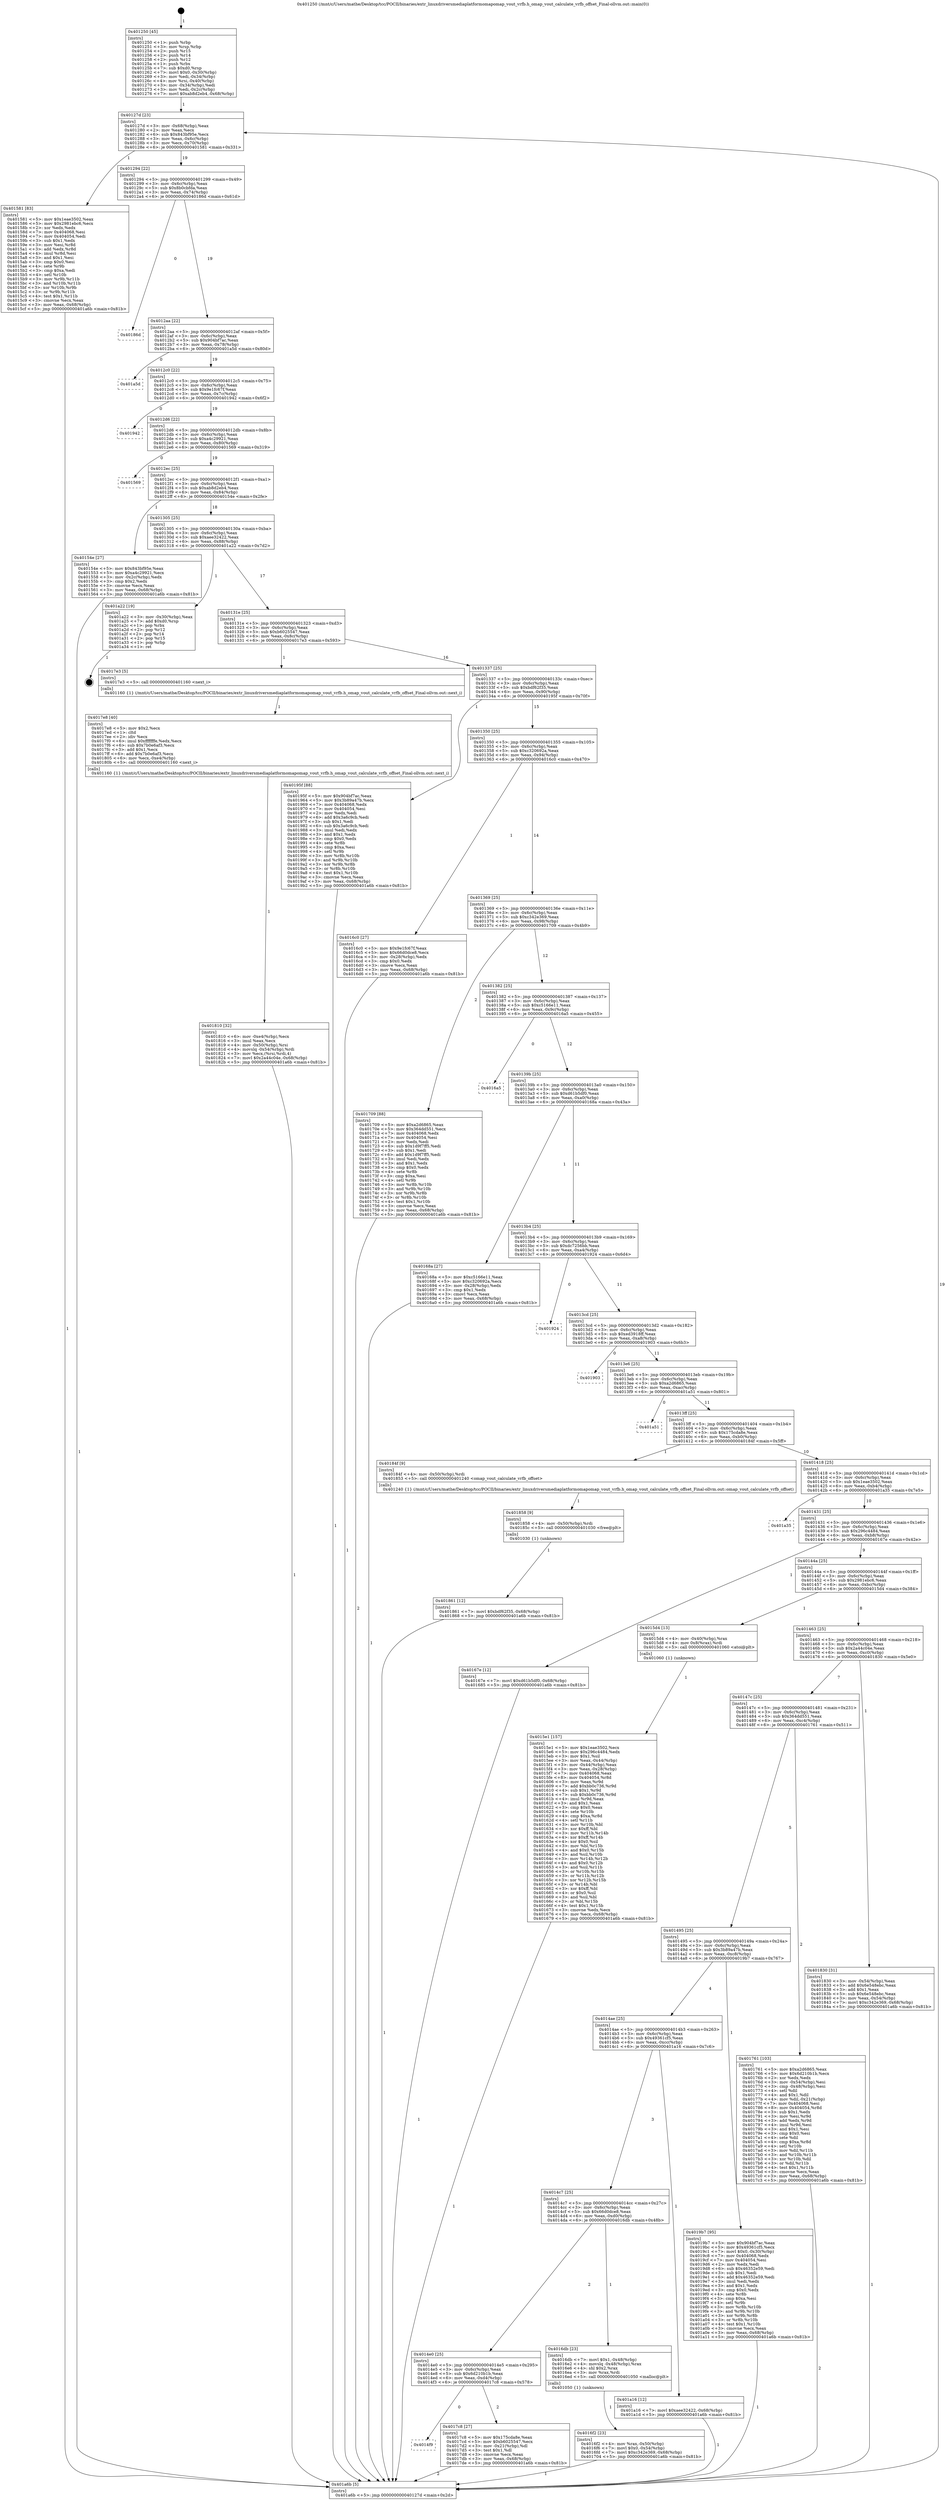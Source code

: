 digraph "0x401250" {
  label = "0x401250 (/mnt/c/Users/mathe/Desktop/tcc/POCII/binaries/extr_linuxdriversmediaplatformomapomap_vout_vrfb.h_omap_vout_calculate_vrfb_offset_Final-ollvm.out::main(0))"
  labelloc = "t"
  node[shape=record]

  Entry [label="",width=0.3,height=0.3,shape=circle,fillcolor=black,style=filled]
  "0x40127d" [label="{
     0x40127d [23]\l
     | [instrs]\l
     &nbsp;&nbsp;0x40127d \<+3\>: mov -0x68(%rbp),%eax\l
     &nbsp;&nbsp;0x401280 \<+2\>: mov %eax,%ecx\l
     &nbsp;&nbsp;0x401282 \<+6\>: sub $0x843bf95e,%ecx\l
     &nbsp;&nbsp;0x401288 \<+3\>: mov %eax,-0x6c(%rbp)\l
     &nbsp;&nbsp;0x40128b \<+3\>: mov %ecx,-0x70(%rbp)\l
     &nbsp;&nbsp;0x40128e \<+6\>: je 0000000000401581 \<main+0x331\>\l
  }"]
  "0x401581" [label="{
     0x401581 [83]\l
     | [instrs]\l
     &nbsp;&nbsp;0x401581 \<+5\>: mov $0x1eae3502,%eax\l
     &nbsp;&nbsp;0x401586 \<+5\>: mov $0x2981ebc6,%ecx\l
     &nbsp;&nbsp;0x40158b \<+2\>: xor %edx,%edx\l
     &nbsp;&nbsp;0x40158d \<+7\>: mov 0x404068,%esi\l
     &nbsp;&nbsp;0x401594 \<+7\>: mov 0x404054,%edi\l
     &nbsp;&nbsp;0x40159b \<+3\>: sub $0x1,%edx\l
     &nbsp;&nbsp;0x40159e \<+3\>: mov %esi,%r8d\l
     &nbsp;&nbsp;0x4015a1 \<+3\>: add %edx,%r8d\l
     &nbsp;&nbsp;0x4015a4 \<+4\>: imul %r8d,%esi\l
     &nbsp;&nbsp;0x4015a8 \<+3\>: and $0x1,%esi\l
     &nbsp;&nbsp;0x4015ab \<+3\>: cmp $0x0,%esi\l
     &nbsp;&nbsp;0x4015ae \<+4\>: sete %r9b\l
     &nbsp;&nbsp;0x4015b2 \<+3\>: cmp $0xa,%edi\l
     &nbsp;&nbsp;0x4015b5 \<+4\>: setl %r10b\l
     &nbsp;&nbsp;0x4015b9 \<+3\>: mov %r9b,%r11b\l
     &nbsp;&nbsp;0x4015bc \<+3\>: and %r10b,%r11b\l
     &nbsp;&nbsp;0x4015bf \<+3\>: xor %r10b,%r9b\l
     &nbsp;&nbsp;0x4015c2 \<+3\>: or %r9b,%r11b\l
     &nbsp;&nbsp;0x4015c5 \<+4\>: test $0x1,%r11b\l
     &nbsp;&nbsp;0x4015c9 \<+3\>: cmovne %ecx,%eax\l
     &nbsp;&nbsp;0x4015cc \<+3\>: mov %eax,-0x68(%rbp)\l
     &nbsp;&nbsp;0x4015cf \<+5\>: jmp 0000000000401a6b \<main+0x81b\>\l
  }"]
  "0x401294" [label="{
     0x401294 [22]\l
     | [instrs]\l
     &nbsp;&nbsp;0x401294 \<+5\>: jmp 0000000000401299 \<main+0x49\>\l
     &nbsp;&nbsp;0x401299 \<+3\>: mov -0x6c(%rbp),%eax\l
     &nbsp;&nbsp;0x40129c \<+5\>: sub $0x8b0cbfda,%eax\l
     &nbsp;&nbsp;0x4012a1 \<+3\>: mov %eax,-0x74(%rbp)\l
     &nbsp;&nbsp;0x4012a4 \<+6\>: je 000000000040186d \<main+0x61d\>\l
  }"]
  Exit [label="",width=0.3,height=0.3,shape=circle,fillcolor=black,style=filled,peripheries=2]
  "0x40186d" [label="{
     0x40186d\l
  }", style=dashed]
  "0x4012aa" [label="{
     0x4012aa [22]\l
     | [instrs]\l
     &nbsp;&nbsp;0x4012aa \<+5\>: jmp 00000000004012af \<main+0x5f\>\l
     &nbsp;&nbsp;0x4012af \<+3\>: mov -0x6c(%rbp),%eax\l
     &nbsp;&nbsp;0x4012b2 \<+5\>: sub $0x904bf7ac,%eax\l
     &nbsp;&nbsp;0x4012b7 \<+3\>: mov %eax,-0x78(%rbp)\l
     &nbsp;&nbsp;0x4012ba \<+6\>: je 0000000000401a5d \<main+0x80d\>\l
  }"]
  "0x401861" [label="{
     0x401861 [12]\l
     | [instrs]\l
     &nbsp;&nbsp;0x401861 \<+7\>: movl $0xbdf62f35,-0x68(%rbp)\l
     &nbsp;&nbsp;0x401868 \<+5\>: jmp 0000000000401a6b \<main+0x81b\>\l
  }"]
  "0x401a5d" [label="{
     0x401a5d\l
  }", style=dashed]
  "0x4012c0" [label="{
     0x4012c0 [22]\l
     | [instrs]\l
     &nbsp;&nbsp;0x4012c0 \<+5\>: jmp 00000000004012c5 \<main+0x75\>\l
     &nbsp;&nbsp;0x4012c5 \<+3\>: mov -0x6c(%rbp),%eax\l
     &nbsp;&nbsp;0x4012c8 \<+5\>: sub $0x9e1fc67f,%eax\l
     &nbsp;&nbsp;0x4012cd \<+3\>: mov %eax,-0x7c(%rbp)\l
     &nbsp;&nbsp;0x4012d0 \<+6\>: je 0000000000401942 \<main+0x6f2\>\l
  }"]
  "0x401858" [label="{
     0x401858 [9]\l
     | [instrs]\l
     &nbsp;&nbsp;0x401858 \<+4\>: mov -0x50(%rbp),%rdi\l
     &nbsp;&nbsp;0x40185c \<+5\>: call 0000000000401030 \<free@plt\>\l
     | [calls]\l
     &nbsp;&nbsp;0x401030 \{1\} (unknown)\l
  }"]
  "0x401942" [label="{
     0x401942\l
  }", style=dashed]
  "0x4012d6" [label="{
     0x4012d6 [22]\l
     | [instrs]\l
     &nbsp;&nbsp;0x4012d6 \<+5\>: jmp 00000000004012db \<main+0x8b\>\l
     &nbsp;&nbsp;0x4012db \<+3\>: mov -0x6c(%rbp),%eax\l
     &nbsp;&nbsp;0x4012de \<+5\>: sub $0xa4c29921,%eax\l
     &nbsp;&nbsp;0x4012e3 \<+3\>: mov %eax,-0x80(%rbp)\l
     &nbsp;&nbsp;0x4012e6 \<+6\>: je 0000000000401569 \<main+0x319\>\l
  }"]
  "0x401810" [label="{
     0x401810 [32]\l
     | [instrs]\l
     &nbsp;&nbsp;0x401810 \<+6\>: mov -0xe4(%rbp),%ecx\l
     &nbsp;&nbsp;0x401816 \<+3\>: imul %eax,%ecx\l
     &nbsp;&nbsp;0x401819 \<+4\>: mov -0x50(%rbp),%rsi\l
     &nbsp;&nbsp;0x40181d \<+4\>: movslq -0x54(%rbp),%rdi\l
     &nbsp;&nbsp;0x401821 \<+3\>: mov %ecx,(%rsi,%rdi,4)\l
     &nbsp;&nbsp;0x401824 \<+7\>: movl $0x2a44c04e,-0x68(%rbp)\l
     &nbsp;&nbsp;0x40182b \<+5\>: jmp 0000000000401a6b \<main+0x81b\>\l
  }"]
  "0x401569" [label="{
     0x401569\l
  }", style=dashed]
  "0x4012ec" [label="{
     0x4012ec [25]\l
     | [instrs]\l
     &nbsp;&nbsp;0x4012ec \<+5\>: jmp 00000000004012f1 \<main+0xa1\>\l
     &nbsp;&nbsp;0x4012f1 \<+3\>: mov -0x6c(%rbp),%eax\l
     &nbsp;&nbsp;0x4012f4 \<+5\>: sub $0xab8d2eb4,%eax\l
     &nbsp;&nbsp;0x4012f9 \<+6\>: mov %eax,-0x84(%rbp)\l
     &nbsp;&nbsp;0x4012ff \<+6\>: je 000000000040154e \<main+0x2fe\>\l
  }"]
  "0x4017e8" [label="{
     0x4017e8 [40]\l
     | [instrs]\l
     &nbsp;&nbsp;0x4017e8 \<+5\>: mov $0x2,%ecx\l
     &nbsp;&nbsp;0x4017ed \<+1\>: cltd\l
     &nbsp;&nbsp;0x4017ee \<+2\>: idiv %ecx\l
     &nbsp;&nbsp;0x4017f0 \<+6\>: imul $0xfffffffe,%edx,%ecx\l
     &nbsp;&nbsp;0x4017f6 \<+6\>: sub $0x7b0e6af3,%ecx\l
     &nbsp;&nbsp;0x4017fc \<+3\>: add $0x1,%ecx\l
     &nbsp;&nbsp;0x4017ff \<+6\>: add $0x7b0e6af3,%ecx\l
     &nbsp;&nbsp;0x401805 \<+6\>: mov %ecx,-0xe4(%rbp)\l
     &nbsp;&nbsp;0x40180b \<+5\>: call 0000000000401160 \<next_i\>\l
     | [calls]\l
     &nbsp;&nbsp;0x401160 \{1\} (/mnt/c/Users/mathe/Desktop/tcc/POCII/binaries/extr_linuxdriversmediaplatformomapomap_vout_vrfb.h_omap_vout_calculate_vrfb_offset_Final-ollvm.out::next_i)\l
  }"]
  "0x40154e" [label="{
     0x40154e [27]\l
     | [instrs]\l
     &nbsp;&nbsp;0x40154e \<+5\>: mov $0x843bf95e,%eax\l
     &nbsp;&nbsp;0x401553 \<+5\>: mov $0xa4c29921,%ecx\l
     &nbsp;&nbsp;0x401558 \<+3\>: mov -0x2c(%rbp),%edx\l
     &nbsp;&nbsp;0x40155b \<+3\>: cmp $0x2,%edx\l
     &nbsp;&nbsp;0x40155e \<+3\>: cmovne %ecx,%eax\l
     &nbsp;&nbsp;0x401561 \<+3\>: mov %eax,-0x68(%rbp)\l
     &nbsp;&nbsp;0x401564 \<+5\>: jmp 0000000000401a6b \<main+0x81b\>\l
  }"]
  "0x401305" [label="{
     0x401305 [25]\l
     | [instrs]\l
     &nbsp;&nbsp;0x401305 \<+5\>: jmp 000000000040130a \<main+0xba\>\l
     &nbsp;&nbsp;0x40130a \<+3\>: mov -0x6c(%rbp),%eax\l
     &nbsp;&nbsp;0x40130d \<+5\>: sub $0xaee32422,%eax\l
     &nbsp;&nbsp;0x401312 \<+6\>: mov %eax,-0x88(%rbp)\l
     &nbsp;&nbsp;0x401318 \<+6\>: je 0000000000401a22 \<main+0x7d2\>\l
  }"]
  "0x401a6b" [label="{
     0x401a6b [5]\l
     | [instrs]\l
     &nbsp;&nbsp;0x401a6b \<+5\>: jmp 000000000040127d \<main+0x2d\>\l
  }"]
  "0x401250" [label="{
     0x401250 [45]\l
     | [instrs]\l
     &nbsp;&nbsp;0x401250 \<+1\>: push %rbp\l
     &nbsp;&nbsp;0x401251 \<+3\>: mov %rsp,%rbp\l
     &nbsp;&nbsp;0x401254 \<+2\>: push %r15\l
     &nbsp;&nbsp;0x401256 \<+2\>: push %r14\l
     &nbsp;&nbsp;0x401258 \<+2\>: push %r12\l
     &nbsp;&nbsp;0x40125a \<+1\>: push %rbx\l
     &nbsp;&nbsp;0x40125b \<+7\>: sub $0xd0,%rsp\l
     &nbsp;&nbsp;0x401262 \<+7\>: movl $0x0,-0x30(%rbp)\l
     &nbsp;&nbsp;0x401269 \<+3\>: mov %edi,-0x34(%rbp)\l
     &nbsp;&nbsp;0x40126c \<+4\>: mov %rsi,-0x40(%rbp)\l
     &nbsp;&nbsp;0x401270 \<+3\>: mov -0x34(%rbp),%edi\l
     &nbsp;&nbsp;0x401273 \<+3\>: mov %edi,-0x2c(%rbp)\l
     &nbsp;&nbsp;0x401276 \<+7\>: movl $0xab8d2eb4,-0x68(%rbp)\l
  }"]
  "0x4014f9" [label="{
     0x4014f9\l
  }", style=dashed]
  "0x401a22" [label="{
     0x401a22 [19]\l
     | [instrs]\l
     &nbsp;&nbsp;0x401a22 \<+3\>: mov -0x30(%rbp),%eax\l
     &nbsp;&nbsp;0x401a25 \<+7\>: add $0xd0,%rsp\l
     &nbsp;&nbsp;0x401a2c \<+1\>: pop %rbx\l
     &nbsp;&nbsp;0x401a2d \<+2\>: pop %r12\l
     &nbsp;&nbsp;0x401a2f \<+2\>: pop %r14\l
     &nbsp;&nbsp;0x401a31 \<+2\>: pop %r15\l
     &nbsp;&nbsp;0x401a33 \<+1\>: pop %rbp\l
     &nbsp;&nbsp;0x401a34 \<+1\>: ret\l
  }"]
  "0x40131e" [label="{
     0x40131e [25]\l
     | [instrs]\l
     &nbsp;&nbsp;0x40131e \<+5\>: jmp 0000000000401323 \<main+0xd3\>\l
     &nbsp;&nbsp;0x401323 \<+3\>: mov -0x6c(%rbp),%eax\l
     &nbsp;&nbsp;0x401326 \<+5\>: sub $0xb6025547,%eax\l
     &nbsp;&nbsp;0x40132b \<+6\>: mov %eax,-0x8c(%rbp)\l
     &nbsp;&nbsp;0x401331 \<+6\>: je 00000000004017e3 \<main+0x593\>\l
  }"]
  "0x4017c8" [label="{
     0x4017c8 [27]\l
     | [instrs]\l
     &nbsp;&nbsp;0x4017c8 \<+5\>: mov $0x175cda8e,%eax\l
     &nbsp;&nbsp;0x4017cd \<+5\>: mov $0xb6025547,%ecx\l
     &nbsp;&nbsp;0x4017d2 \<+3\>: mov -0x21(%rbp),%dl\l
     &nbsp;&nbsp;0x4017d5 \<+3\>: test $0x1,%dl\l
     &nbsp;&nbsp;0x4017d8 \<+3\>: cmovne %ecx,%eax\l
     &nbsp;&nbsp;0x4017db \<+3\>: mov %eax,-0x68(%rbp)\l
     &nbsp;&nbsp;0x4017de \<+5\>: jmp 0000000000401a6b \<main+0x81b\>\l
  }"]
  "0x4017e3" [label="{
     0x4017e3 [5]\l
     | [instrs]\l
     &nbsp;&nbsp;0x4017e3 \<+5\>: call 0000000000401160 \<next_i\>\l
     | [calls]\l
     &nbsp;&nbsp;0x401160 \{1\} (/mnt/c/Users/mathe/Desktop/tcc/POCII/binaries/extr_linuxdriversmediaplatformomapomap_vout_vrfb.h_omap_vout_calculate_vrfb_offset_Final-ollvm.out::next_i)\l
  }"]
  "0x401337" [label="{
     0x401337 [25]\l
     | [instrs]\l
     &nbsp;&nbsp;0x401337 \<+5\>: jmp 000000000040133c \<main+0xec\>\l
     &nbsp;&nbsp;0x40133c \<+3\>: mov -0x6c(%rbp),%eax\l
     &nbsp;&nbsp;0x40133f \<+5\>: sub $0xbdf62f35,%eax\l
     &nbsp;&nbsp;0x401344 \<+6\>: mov %eax,-0x90(%rbp)\l
     &nbsp;&nbsp;0x40134a \<+6\>: je 000000000040195f \<main+0x70f\>\l
  }"]
  "0x4016f2" [label="{
     0x4016f2 [23]\l
     | [instrs]\l
     &nbsp;&nbsp;0x4016f2 \<+4\>: mov %rax,-0x50(%rbp)\l
     &nbsp;&nbsp;0x4016f6 \<+7\>: movl $0x0,-0x54(%rbp)\l
     &nbsp;&nbsp;0x4016fd \<+7\>: movl $0xc342e369,-0x68(%rbp)\l
     &nbsp;&nbsp;0x401704 \<+5\>: jmp 0000000000401a6b \<main+0x81b\>\l
  }"]
  "0x40195f" [label="{
     0x40195f [88]\l
     | [instrs]\l
     &nbsp;&nbsp;0x40195f \<+5\>: mov $0x904bf7ac,%eax\l
     &nbsp;&nbsp;0x401964 \<+5\>: mov $0x3b89a47b,%ecx\l
     &nbsp;&nbsp;0x401969 \<+7\>: mov 0x404068,%edx\l
     &nbsp;&nbsp;0x401970 \<+7\>: mov 0x404054,%esi\l
     &nbsp;&nbsp;0x401977 \<+2\>: mov %edx,%edi\l
     &nbsp;&nbsp;0x401979 \<+6\>: add $0x3a6c9cb,%edi\l
     &nbsp;&nbsp;0x40197f \<+3\>: sub $0x1,%edi\l
     &nbsp;&nbsp;0x401982 \<+6\>: sub $0x3a6c9cb,%edi\l
     &nbsp;&nbsp;0x401988 \<+3\>: imul %edi,%edx\l
     &nbsp;&nbsp;0x40198b \<+3\>: and $0x1,%edx\l
     &nbsp;&nbsp;0x40198e \<+3\>: cmp $0x0,%edx\l
     &nbsp;&nbsp;0x401991 \<+4\>: sete %r8b\l
     &nbsp;&nbsp;0x401995 \<+3\>: cmp $0xa,%esi\l
     &nbsp;&nbsp;0x401998 \<+4\>: setl %r9b\l
     &nbsp;&nbsp;0x40199c \<+3\>: mov %r8b,%r10b\l
     &nbsp;&nbsp;0x40199f \<+3\>: and %r9b,%r10b\l
     &nbsp;&nbsp;0x4019a2 \<+3\>: xor %r9b,%r8b\l
     &nbsp;&nbsp;0x4019a5 \<+3\>: or %r8b,%r10b\l
     &nbsp;&nbsp;0x4019a8 \<+4\>: test $0x1,%r10b\l
     &nbsp;&nbsp;0x4019ac \<+3\>: cmovne %ecx,%eax\l
     &nbsp;&nbsp;0x4019af \<+3\>: mov %eax,-0x68(%rbp)\l
     &nbsp;&nbsp;0x4019b2 \<+5\>: jmp 0000000000401a6b \<main+0x81b\>\l
  }"]
  "0x401350" [label="{
     0x401350 [25]\l
     | [instrs]\l
     &nbsp;&nbsp;0x401350 \<+5\>: jmp 0000000000401355 \<main+0x105\>\l
     &nbsp;&nbsp;0x401355 \<+3\>: mov -0x6c(%rbp),%eax\l
     &nbsp;&nbsp;0x401358 \<+5\>: sub $0xc320692a,%eax\l
     &nbsp;&nbsp;0x40135d \<+6\>: mov %eax,-0x94(%rbp)\l
     &nbsp;&nbsp;0x401363 \<+6\>: je 00000000004016c0 \<main+0x470\>\l
  }"]
  "0x4014e0" [label="{
     0x4014e0 [25]\l
     | [instrs]\l
     &nbsp;&nbsp;0x4014e0 \<+5\>: jmp 00000000004014e5 \<main+0x295\>\l
     &nbsp;&nbsp;0x4014e5 \<+3\>: mov -0x6c(%rbp),%eax\l
     &nbsp;&nbsp;0x4014e8 \<+5\>: sub $0x6d210b1b,%eax\l
     &nbsp;&nbsp;0x4014ed \<+6\>: mov %eax,-0xd4(%rbp)\l
     &nbsp;&nbsp;0x4014f3 \<+6\>: je 00000000004017c8 \<main+0x578\>\l
  }"]
  "0x4016c0" [label="{
     0x4016c0 [27]\l
     | [instrs]\l
     &nbsp;&nbsp;0x4016c0 \<+5\>: mov $0x9e1fc67f,%eax\l
     &nbsp;&nbsp;0x4016c5 \<+5\>: mov $0x66d0dce8,%ecx\l
     &nbsp;&nbsp;0x4016ca \<+3\>: mov -0x28(%rbp),%edx\l
     &nbsp;&nbsp;0x4016cd \<+3\>: cmp $0x0,%edx\l
     &nbsp;&nbsp;0x4016d0 \<+3\>: cmove %ecx,%eax\l
     &nbsp;&nbsp;0x4016d3 \<+3\>: mov %eax,-0x68(%rbp)\l
     &nbsp;&nbsp;0x4016d6 \<+5\>: jmp 0000000000401a6b \<main+0x81b\>\l
  }"]
  "0x401369" [label="{
     0x401369 [25]\l
     | [instrs]\l
     &nbsp;&nbsp;0x401369 \<+5\>: jmp 000000000040136e \<main+0x11e\>\l
     &nbsp;&nbsp;0x40136e \<+3\>: mov -0x6c(%rbp),%eax\l
     &nbsp;&nbsp;0x401371 \<+5\>: sub $0xc342e369,%eax\l
     &nbsp;&nbsp;0x401376 \<+6\>: mov %eax,-0x98(%rbp)\l
     &nbsp;&nbsp;0x40137c \<+6\>: je 0000000000401709 \<main+0x4b9\>\l
  }"]
  "0x4016db" [label="{
     0x4016db [23]\l
     | [instrs]\l
     &nbsp;&nbsp;0x4016db \<+7\>: movl $0x1,-0x48(%rbp)\l
     &nbsp;&nbsp;0x4016e2 \<+4\>: movslq -0x48(%rbp),%rax\l
     &nbsp;&nbsp;0x4016e6 \<+4\>: shl $0x2,%rax\l
     &nbsp;&nbsp;0x4016ea \<+3\>: mov %rax,%rdi\l
     &nbsp;&nbsp;0x4016ed \<+5\>: call 0000000000401050 \<malloc@plt\>\l
     | [calls]\l
     &nbsp;&nbsp;0x401050 \{1\} (unknown)\l
  }"]
  "0x401709" [label="{
     0x401709 [88]\l
     | [instrs]\l
     &nbsp;&nbsp;0x401709 \<+5\>: mov $0xa2d6865,%eax\l
     &nbsp;&nbsp;0x40170e \<+5\>: mov $0x364dd551,%ecx\l
     &nbsp;&nbsp;0x401713 \<+7\>: mov 0x404068,%edx\l
     &nbsp;&nbsp;0x40171a \<+7\>: mov 0x404054,%esi\l
     &nbsp;&nbsp;0x401721 \<+2\>: mov %edx,%edi\l
     &nbsp;&nbsp;0x401723 \<+6\>: sub $0x1d9f7ff5,%edi\l
     &nbsp;&nbsp;0x401729 \<+3\>: sub $0x1,%edi\l
     &nbsp;&nbsp;0x40172c \<+6\>: add $0x1d9f7ff5,%edi\l
     &nbsp;&nbsp;0x401732 \<+3\>: imul %edi,%edx\l
     &nbsp;&nbsp;0x401735 \<+3\>: and $0x1,%edx\l
     &nbsp;&nbsp;0x401738 \<+3\>: cmp $0x0,%edx\l
     &nbsp;&nbsp;0x40173b \<+4\>: sete %r8b\l
     &nbsp;&nbsp;0x40173f \<+3\>: cmp $0xa,%esi\l
     &nbsp;&nbsp;0x401742 \<+4\>: setl %r9b\l
     &nbsp;&nbsp;0x401746 \<+3\>: mov %r8b,%r10b\l
     &nbsp;&nbsp;0x401749 \<+3\>: and %r9b,%r10b\l
     &nbsp;&nbsp;0x40174c \<+3\>: xor %r9b,%r8b\l
     &nbsp;&nbsp;0x40174f \<+3\>: or %r8b,%r10b\l
     &nbsp;&nbsp;0x401752 \<+4\>: test $0x1,%r10b\l
     &nbsp;&nbsp;0x401756 \<+3\>: cmovne %ecx,%eax\l
     &nbsp;&nbsp;0x401759 \<+3\>: mov %eax,-0x68(%rbp)\l
     &nbsp;&nbsp;0x40175c \<+5\>: jmp 0000000000401a6b \<main+0x81b\>\l
  }"]
  "0x401382" [label="{
     0x401382 [25]\l
     | [instrs]\l
     &nbsp;&nbsp;0x401382 \<+5\>: jmp 0000000000401387 \<main+0x137\>\l
     &nbsp;&nbsp;0x401387 \<+3\>: mov -0x6c(%rbp),%eax\l
     &nbsp;&nbsp;0x40138a \<+5\>: sub $0xc5166e11,%eax\l
     &nbsp;&nbsp;0x40138f \<+6\>: mov %eax,-0x9c(%rbp)\l
     &nbsp;&nbsp;0x401395 \<+6\>: je 00000000004016a5 \<main+0x455\>\l
  }"]
  "0x4014c7" [label="{
     0x4014c7 [25]\l
     | [instrs]\l
     &nbsp;&nbsp;0x4014c7 \<+5\>: jmp 00000000004014cc \<main+0x27c\>\l
     &nbsp;&nbsp;0x4014cc \<+3\>: mov -0x6c(%rbp),%eax\l
     &nbsp;&nbsp;0x4014cf \<+5\>: sub $0x66d0dce8,%eax\l
     &nbsp;&nbsp;0x4014d4 \<+6\>: mov %eax,-0xd0(%rbp)\l
     &nbsp;&nbsp;0x4014da \<+6\>: je 00000000004016db \<main+0x48b\>\l
  }"]
  "0x4016a5" [label="{
     0x4016a5\l
  }", style=dashed]
  "0x40139b" [label="{
     0x40139b [25]\l
     | [instrs]\l
     &nbsp;&nbsp;0x40139b \<+5\>: jmp 00000000004013a0 \<main+0x150\>\l
     &nbsp;&nbsp;0x4013a0 \<+3\>: mov -0x6c(%rbp),%eax\l
     &nbsp;&nbsp;0x4013a3 \<+5\>: sub $0xd61b5df0,%eax\l
     &nbsp;&nbsp;0x4013a8 \<+6\>: mov %eax,-0xa0(%rbp)\l
     &nbsp;&nbsp;0x4013ae \<+6\>: je 000000000040168a \<main+0x43a\>\l
  }"]
  "0x401a16" [label="{
     0x401a16 [12]\l
     | [instrs]\l
     &nbsp;&nbsp;0x401a16 \<+7\>: movl $0xaee32422,-0x68(%rbp)\l
     &nbsp;&nbsp;0x401a1d \<+5\>: jmp 0000000000401a6b \<main+0x81b\>\l
  }"]
  "0x40168a" [label="{
     0x40168a [27]\l
     | [instrs]\l
     &nbsp;&nbsp;0x40168a \<+5\>: mov $0xc5166e11,%eax\l
     &nbsp;&nbsp;0x40168f \<+5\>: mov $0xc320692a,%ecx\l
     &nbsp;&nbsp;0x401694 \<+3\>: mov -0x28(%rbp),%edx\l
     &nbsp;&nbsp;0x401697 \<+3\>: cmp $0x1,%edx\l
     &nbsp;&nbsp;0x40169a \<+3\>: cmovl %ecx,%eax\l
     &nbsp;&nbsp;0x40169d \<+3\>: mov %eax,-0x68(%rbp)\l
     &nbsp;&nbsp;0x4016a0 \<+5\>: jmp 0000000000401a6b \<main+0x81b\>\l
  }"]
  "0x4013b4" [label="{
     0x4013b4 [25]\l
     | [instrs]\l
     &nbsp;&nbsp;0x4013b4 \<+5\>: jmp 00000000004013b9 \<main+0x169\>\l
     &nbsp;&nbsp;0x4013b9 \<+3\>: mov -0x6c(%rbp),%eax\l
     &nbsp;&nbsp;0x4013bc \<+5\>: sub $0xdc7256bb,%eax\l
     &nbsp;&nbsp;0x4013c1 \<+6\>: mov %eax,-0xa4(%rbp)\l
     &nbsp;&nbsp;0x4013c7 \<+6\>: je 0000000000401924 \<main+0x6d4\>\l
  }"]
  "0x4014ae" [label="{
     0x4014ae [25]\l
     | [instrs]\l
     &nbsp;&nbsp;0x4014ae \<+5\>: jmp 00000000004014b3 \<main+0x263\>\l
     &nbsp;&nbsp;0x4014b3 \<+3\>: mov -0x6c(%rbp),%eax\l
     &nbsp;&nbsp;0x4014b6 \<+5\>: sub $0x49361cf5,%eax\l
     &nbsp;&nbsp;0x4014bb \<+6\>: mov %eax,-0xcc(%rbp)\l
     &nbsp;&nbsp;0x4014c1 \<+6\>: je 0000000000401a16 \<main+0x7c6\>\l
  }"]
  "0x401924" [label="{
     0x401924\l
  }", style=dashed]
  "0x4013cd" [label="{
     0x4013cd [25]\l
     | [instrs]\l
     &nbsp;&nbsp;0x4013cd \<+5\>: jmp 00000000004013d2 \<main+0x182\>\l
     &nbsp;&nbsp;0x4013d2 \<+3\>: mov -0x6c(%rbp),%eax\l
     &nbsp;&nbsp;0x4013d5 \<+5\>: sub $0xed3918ff,%eax\l
     &nbsp;&nbsp;0x4013da \<+6\>: mov %eax,-0xa8(%rbp)\l
     &nbsp;&nbsp;0x4013e0 \<+6\>: je 0000000000401903 \<main+0x6b3\>\l
  }"]
  "0x4019b7" [label="{
     0x4019b7 [95]\l
     | [instrs]\l
     &nbsp;&nbsp;0x4019b7 \<+5\>: mov $0x904bf7ac,%eax\l
     &nbsp;&nbsp;0x4019bc \<+5\>: mov $0x49361cf5,%ecx\l
     &nbsp;&nbsp;0x4019c1 \<+7\>: movl $0x0,-0x30(%rbp)\l
     &nbsp;&nbsp;0x4019c8 \<+7\>: mov 0x404068,%edx\l
     &nbsp;&nbsp;0x4019cf \<+7\>: mov 0x404054,%esi\l
     &nbsp;&nbsp;0x4019d6 \<+2\>: mov %edx,%edi\l
     &nbsp;&nbsp;0x4019d8 \<+6\>: sub $0x46352e59,%edi\l
     &nbsp;&nbsp;0x4019de \<+3\>: sub $0x1,%edi\l
     &nbsp;&nbsp;0x4019e1 \<+6\>: add $0x46352e59,%edi\l
     &nbsp;&nbsp;0x4019e7 \<+3\>: imul %edi,%edx\l
     &nbsp;&nbsp;0x4019ea \<+3\>: and $0x1,%edx\l
     &nbsp;&nbsp;0x4019ed \<+3\>: cmp $0x0,%edx\l
     &nbsp;&nbsp;0x4019f0 \<+4\>: sete %r8b\l
     &nbsp;&nbsp;0x4019f4 \<+3\>: cmp $0xa,%esi\l
     &nbsp;&nbsp;0x4019f7 \<+4\>: setl %r9b\l
     &nbsp;&nbsp;0x4019fb \<+3\>: mov %r8b,%r10b\l
     &nbsp;&nbsp;0x4019fe \<+3\>: and %r9b,%r10b\l
     &nbsp;&nbsp;0x401a01 \<+3\>: xor %r9b,%r8b\l
     &nbsp;&nbsp;0x401a04 \<+3\>: or %r8b,%r10b\l
     &nbsp;&nbsp;0x401a07 \<+4\>: test $0x1,%r10b\l
     &nbsp;&nbsp;0x401a0b \<+3\>: cmovne %ecx,%eax\l
     &nbsp;&nbsp;0x401a0e \<+3\>: mov %eax,-0x68(%rbp)\l
     &nbsp;&nbsp;0x401a11 \<+5\>: jmp 0000000000401a6b \<main+0x81b\>\l
  }"]
  "0x401903" [label="{
     0x401903\l
  }", style=dashed]
  "0x4013e6" [label="{
     0x4013e6 [25]\l
     | [instrs]\l
     &nbsp;&nbsp;0x4013e6 \<+5\>: jmp 00000000004013eb \<main+0x19b\>\l
     &nbsp;&nbsp;0x4013eb \<+3\>: mov -0x6c(%rbp),%eax\l
     &nbsp;&nbsp;0x4013ee \<+5\>: sub $0xa2d6865,%eax\l
     &nbsp;&nbsp;0x4013f3 \<+6\>: mov %eax,-0xac(%rbp)\l
     &nbsp;&nbsp;0x4013f9 \<+6\>: je 0000000000401a51 \<main+0x801\>\l
  }"]
  "0x401495" [label="{
     0x401495 [25]\l
     | [instrs]\l
     &nbsp;&nbsp;0x401495 \<+5\>: jmp 000000000040149a \<main+0x24a\>\l
     &nbsp;&nbsp;0x40149a \<+3\>: mov -0x6c(%rbp),%eax\l
     &nbsp;&nbsp;0x40149d \<+5\>: sub $0x3b89a47b,%eax\l
     &nbsp;&nbsp;0x4014a2 \<+6\>: mov %eax,-0xc8(%rbp)\l
     &nbsp;&nbsp;0x4014a8 \<+6\>: je 00000000004019b7 \<main+0x767\>\l
  }"]
  "0x401a51" [label="{
     0x401a51\l
  }", style=dashed]
  "0x4013ff" [label="{
     0x4013ff [25]\l
     | [instrs]\l
     &nbsp;&nbsp;0x4013ff \<+5\>: jmp 0000000000401404 \<main+0x1b4\>\l
     &nbsp;&nbsp;0x401404 \<+3\>: mov -0x6c(%rbp),%eax\l
     &nbsp;&nbsp;0x401407 \<+5\>: sub $0x175cda8e,%eax\l
     &nbsp;&nbsp;0x40140c \<+6\>: mov %eax,-0xb0(%rbp)\l
     &nbsp;&nbsp;0x401412 \<+6\>: je 000000000040184f \<main+0x5ff\>\l
  }"]
  "0x401761" [label="{
     0x401761 [103]\l
     | [instrs]\l
     &nbsp;&nbsp;0x401761 \<+5\>: mov $0xa2d6865,%eax\l
     &nbsp;&nbsp;0x401766 \<+5\>: mov $0x6d210b1b,%ecx\l
     &nbsp;&nbsp;0x40176b \<+2\>: xor %edx,%edx\l
     &nbsp;&nbsp;0x40176d \<+3\>: mov -0x54(%rbp),%esi\l
     &nbsp;&nbsp;0x401770 \<+3\>: cmp -0x48(%rbp),%esi\l
     &nbsp;&nbsp;0x401773 \<+4\>: setl %dil\l
     &nbsp;&nbsp;0x401777 \<+4\>: and $0x1,%dil\l
     &nbsp;&nbsp;0x40177b \<+4\>: mov %dil,-0x21(%rbp)\l
     &nbsp;&nbsp;0x40177f \<+7\>: mov 0x404068,%esi\l
     &nbsp;&nbsp;0x401786 \<+8\>: mov 0x404054,%r8d\l
     &nbsp;&nbsp;0x40178e \<+3\>: sub $0x1,%edx\l
     &nbsp;&nbsp;0x401791 \<+3\>: mov %esi,%r9d\l
     &nbsp;&nbsp;0x401794 \<+3\>: add %edx,%r9d\l
     &nbsp;&nbsp;0x401797 \<+4\>: imul %r9d,%esi\l
     &nbsp;&nbsp;0x40179b \<+3\>: and $0x1,%esi\l
     &nbsp;&nbsp;0x40179e \<+3\>: cmp $0x0,%esi\l
     &nbsp;&nbsp;0x4017a1 \<+4\>: sete %dil\l
     &nbsp;&nbsp;0x4017a5 \<+4\>: cmp $0xa,%r8d\l
     &nbsp;&nbsp;0x4017a9 \<+4\>: setl %r10b\l
     &nbsp;&nbsp;0x4017ad \<+3\>: mov %dil,%r11b\l
     &nbsp;&nbsp;0x4017b0 \<+3\>: and %r10b,%r11b\l
     &nbsp;&nbsp;0x4017b3 \<+3\>: xor %r10b,%dil\l
     &nbsp;&nbsp;0x4017b6 \<+3\>: or %dil,%r11b\l
     &nbsp;&nbsp;0x4017b9 \<+4\>: test $0x1,%r11b\l
     &nbsp;&nbsp;0x4017bd \<+3\>: cmovne %ecx,%eax\l
     &nbsp;&nbsp;0x4017c0 \<+3\>: mov %eax,-0x68(%rbp)\l
     &nbsp;&nbsp;0x4017c3 \<+5\>: jmp 0000000000401a6b \<main+0x81b\>\l
  }"]
  "0x40184f" [label="{
     0x40184f [9]\l
     | [instrs]\l
     &nbsp;&nbsp;0x40184f \<+4\>: mov -0x50(%rbp),%rdi\l
     &nbsp;&nbsp;0x401853 \<+5\>: call 0000000000401240 \<omap_vout_calculate_vrfb_offset\>\l
     | [calls]\l
     &nbsp;&nbsp;0x401240 \{1\} (/mnt/c/Users/mathe/Desktop/tcc/POCII/binaries/extr_linuxdriversmediaplatformomapomap_vout_vrfb.h_omap_vout_calculate_vrfb_offset_Final-ollvm.out::omap_vout_calculate_vrfb_offset)\l
  }"]
  "0x401418" [label="{
     0x401418 [25]\l
     | [instrs]\l
     &nbsp;&nbsp;0x401418 \<+5\>: jmp 000000000040141d \<main+0x1cd\>\l
     &nbsp;&nbsp;0x40141d \<+3\>: mov -0x6c(%rbp),%eax\l
     &nbsp;&nbsp;0x401420 \<+5\>: sub $0x1eae3502,%eax\l
     &nbsp;&nbsp;0x401425 \<+6\>: mov %eax,-0xb4(%rbp)\l
     &nbsp;&nbsp;0x40142b \<+6\>: je 0000000000401a35 \<main+0x7e5\>\l
  }"]
  "0x40147c" [label="{
     0x40147c [25]\l
     | [instrs]\l
     &nbsp;&nbsp;0x40147c \<+5\>: jmp 0000000000401481 \<main+0x231\>\l
     &nbsp;&nbsp;0x401481 \<+3\>: mov -0x6c(%rbp),%eax\l
     &nbsp;&nbsp;0x401484 \<+5\>: sub $0x364dd551,%eax\l
     &nbsp;&nbsp;0x401489 \<+6\>: mov %eax,-0xc4(%rbp)\l
     &nbsp;&nbsp;0x40148f \<+6\>: je 0000000000401761 \<main+0x511\>\l
  }"]
  "0x401a35" [label="{
     0x401a35\l
  }", style=dashed]
  "0x401431" [label="{
     0x401431 [25]\l
     | [instrs]\l
     &nbsp;&nbsp;0x401431 \<+5\>: jmp 0000000000401436 \<main+0x1e6\>\l
     &nbsp;&nbsp;0x401436 \<+3\>: mov -0x6c(%rbp),%eax\l
     &nbsp;&nbsp;0x401439 \<+5\>: sub $0x296c4484,%eax\l
     &nbsp;&nbsp;0x40143e \<+6\>: mov %eax,-0xb8(%rbp)\l
     &nbsp;&nbsp;0x401444 \<+6\>: je 000000000040167e \<main+0x42e\>\l
  }"]
  "0x401830" [label="{
     0x401830 [31]\l
     | [instrs]\l
     &nbsp;&nbsp;0x401830 \<+3\>: mov -0x54(%rbp),%eax\l
     &nbsp;&nbsp;0x401833 \<+5\>: add $0x6e548ebc,%eax\l
     &nbsp;&nbsp;0x401838 \<+3\>: add $0x1,%eax\l
     &nbsp;&nbsp;0x40183b \<+5\>: sub $0x6e548ebc,%eax\l
     &nbsp;&nbsp;0x401840 \<+3\>: mov %eax,-0x54(%rbp)\l
     &nbsp;&nbsp;0x401843 \<+7\>: movl $0xc342e369,-0x68(%rbp)\l
     &nbsp;&nbsp;0x40184a \<+5\>: jmp 0000000000401a6b \<main+0x81b\>\l
  }"]
  "0x40167e" [label="{
     0x40167e [12]\l
     | [instrs]\l
     &nbsp;&nbsp;0x40167e \<+7\>: movl $0xd61b5df0,-0x68(%rbp)\l
     &nbsp;&nbsp;0x401685 \<+5\>: jmp 0000000000401a6b \<main+0x81b\>\l
  }"]
  "0x40144a" [label="{
     0x40144a [25]\l
     | [instrs]\l
     &nbsp;&nbsp;0x40144a \<+5\>: jmp 000000000040144f \<main+0x1ff\>\l
     &nbsp;&nbsp;0x40144f \<+3\>: mov -0x6c(%rbp),%eax\l
     &nbsp;&nbsp;0x401452 \<+5\>: sub $0x2981ebc6,%eax\l
     &nbsp;&nbsp;0x401457 \<+6\>: mov %eax,-0xbc(%rbp)\l
     &nbsp;&nbsp;0x40145d \<+6\>: je 00000000004015d4 \<main+0x384\>\l
  }"]
  "0x4015e1" [label="{
     0x4015e1 [157]\l
     | [instrs]\l
     &nbsp;&nbsp;0x4015e1 \<+5\>: mov $0x1eae3502,%ecx\l
     &nbsp;&nbsp;0x4015e6 \<+5\>: mov $0x296c4484,%edx\l
     &nbsp;&nbsp;0x4015eb \<+3\>: mov $0x1,%sil\l
     &nbsp;&nbsp;0x4015ee \<+3\>: mov %eax,-0x44(%rbp)\l
     &nbsp;&nbsp;0x4015f1 \<+3\>: mov -0x44(%rbp),%eax\l
     &nbsp;&nbsp;0x4015f4 \<+3\>: mov %eax,-0x28(%rbp)\l
     &nbsp;&nbsp;0x4015f7 \<+7\>: mov 0x404068,%eax\l
     &nbsp;&nbsp;0x4015fe \<+8\>: mov 0x404054,%r8d\l
     &nbsp;&nbsp;0x401606 \<+3\>: mov %eax,%r9d\l
     &nbsp;&nbsp;0x401609 \<+7\>: add $0xbb0c736,%r9d\l
     &nbsp;&nbsp;0x401610 \<+4\>: sub $0x1,%r9d\l
     &nbsp;&nbsp;0x401614 \<+7\>: sub $0xbb0c736,%r9d\l
     &nbsp;&nbsp;0x40161b \<+4\>: imul %r9d,%eax\l
     &nbsp;&nbsp;0x40161f \<+3\>: and $0x1,%eax\l
     &nbsp;&nbsp;0x401622 \<+3\>: cmp $0x0,%eax\l
     &nbsp;&nbsp;0x401625 \<+4\>: sete %r10b\l
     &nbsp;&nbsp;0x401629 \<+4\>: cmp $0xa,%r8d\l
     &nbsp;&nbsp;0x40162d \<+4\>: setl %r11b\l
     &nbsp;&nbsp;0x401631 \<+3\>: mov %r10b,%bl\l
     &nbsp;&nbsp;0x401634 \<+3\>: xor $0xff,%bl\l
     &nbsp;&nbsp;0x401637 \<+3\>: mov %r11b,%r14b\l
     &nbsp;&nbsp;0x40163a \<+4\>: xor $0xff,%r14b\l
     &nbsp;&nbsp;0x40163e \<+4\>: xor $0x0,%sil\l
     &nbsp;&nbsp;0x401642 \<+3\>: mov %bl,%r15b\l
     &nbsp;&nbsp;0x401645 \<+4\>: and $0x0,%r15b\l
     &nbsp;&nbsp;0x401649 \<+3\>: and %sil,%r10b\l
     &nbsp;&nbsp;0x40164c \<+3\>: mov %r14b,%r12b\l
     &nbsp;&nbsp;0x40164f \<+4\>: and $0x0,%r12b\l
     &nbsp;&nbsp;0x401653 \<+3\>: and %sil,%r11b\l
     &nbsp;&nbsp;0x401656 \<+3\>: or %r10b,%r15b\l
     &nbsp;&nbsp;0x401659 \<+3\>: or %r11b,%r12b\l
     &nbsp;&nbsp;0x40165c \<+3\>: xor %r12b,%r15b\l
     &nbsp;&nbsp;0x40165f \<+3\>: or %r14b,%bl\l
     &nbsp;&nbsp;0x401662 \<+3\>: xor $0xff,%bl\l
     &nbsp;&nbsp;0x401665 \<+4\>: or $0x0,%sil\l
     &nbsp;&nbsp;0x401669 \<+3\>: and %sil,%bl\l
     &nbsp;&nbsp;0x40166c \<+3\>: or %bl,%r15b\l
     &nbsp;&nbsp;0x40166f \<+4\>: test $0x1,%r15b\l
     &nbsp;&nbsp;0x401673 \<+3\>: cmovne %edx,%ecx\l
     &nbsp;&nbsp;0x401676 \<+3\>: mov %ecx,-0x68(%rbp)\l
     &nbsp;&nbsp;0x401679 \<+5\>: jmp 0000000000401a6b \<main+0x81b\>\l
  }"]
  "0x4015d4" [label="{
     0x4015d4 [13]\l
     | [instrs]\l
     &nbsp;&nbsp;0x4015d4 \<+4\>: mov -0x40(%rbp),%rax\l
     &nbsp;&nbsp;0x4015d8 \<+4\>: mov 0x8(%rax),%rdi\l
     &nbsp;&nbsp;0x4015dc \<+5\>: call 0000000000401060 \<atoi@plt\>\l
     | [calls]\l
     &nbsp;&nbsp;0x401060 \{1\} (unknown)\l
  }"]
  "0x401463" [label="{
     0x401463 [25]\l
     | [instrs]\l
     &nbsp;&nbsp;0x401463 \<+5\>: jmp 0000000000401468 \<main+0x218\>\l
     &nbsp;&nbsp;0x401468 \<+3\>: mov -0x6c(%rbp),%eax\l
     &nbsp;&nbsp;0x40146b \<+5\>: sub $0x2a44c04e,%eax\l
     &nbsp;&nbsp;0x401470 \<+6\>: mov %eax,-0xc0(%rbp)\l
     &nbsp;&nbsp;0x401476 \<+6\>: je 0000000000401830 \<main+0x5e0\>\l
  }"]
  Entry -> "0x401250" [label=" 1"]
  "0x40127d" -> "0x401581" [label=" 1"]
  "0x40127d" -> "0x401294" [label=" 19"]
  "0x401a22" -> Exit [label=" 1"]
  "0x401294" -> "0x40186d" [label=" 0"]
  "0x401294" -> "0x4012aa" [label=" 19"]
  "0x401a16" -> "0x401a6b" [label=" 1"]
  "0x4012aa" -> "0x401a5d" [label=" 0"]
  "0x4012aa" -> "0x4012c0" [label=" 19"]
  "0x4019b7" -> "0x401a6b" [label=" 1"]
  "0x4012c0" -> "0x401942" [label=" 0"]
  "0x4012c0" -> "0x4012d6" [label=" 19"]
  "0x40195f" -> "0x401a6b" [label=" 1"]
  "0x4012d6" -> "0x401569" [label=" 0"]
  "0x4012d6" -> "0x4012ec" [label=" 19"]
  "0x401861" -> "0x401a6b" [label=" 1"]
  "0x4012ec" -> "0x40154e" [label=" 1"]
  "0x4012ec" -> "0x401305" [label=" 18"]
  "0x40154e" -> "0x401a6b" [label=" 1"]
  "0x401250" -> "0x40127d" [label=" 1"]
  "0x401a6b" -> "0x40127d" [label=" 19"]
  "0x401581" -> "0x401a6b" [label=" 1"]
  "0x401858" -> "0x401861" [label=" 1"]
  "0x401305" -> "0x401a22" [label=" 1"]
  "0x401305" -> "0x40131e" [label=" 17"]
  "0x40184f" -> "0x401858" [label=" 1"]
  "0x40131e" -> "0x4017e3" [label=" 1"]
  "0x40131e" -> "0x401337" [label=" 16"]
  "0x401830" -> "0x401a6b" [label=" 1"]
  "0x401337" -> "0x40195f" [label=" 1"]
  "0x401337" -> "0x401350" [label=" 15"]
  "0x4017e8" -> "0x401810" [label=" 1"]
  "0x401350" -> "0x4016c0" [label=" 1"]
  "0x401350" -> "0x401369" [label=" 14"]
  "0x4017e3" -> "0x4017e8" [label=" 1"]
  "0x401369" -> "0x401709" [label=" 2"]
  "0x401369" -> "0x401382" [label=" 12"]
  "0x4017c8" -> "0x401a6b" [label=" 2"]
  "0x401382" -> "0x4016a5" [label=" 0"]
  "0x401382" -> "0x40139b" [label=" 12"]
  "0x4014e0" -> "0x4017c8" [label=" 2"]
  "0x40139b" -> "0x40168a" [label=" 1"]
  "0x40139b" -> "0x4013b4" [label=" 11"]
  "0x401810" -> "0x401a6b" [label=" 1"]
  "0x4013b4" -> "0x401924" [label=" 0"]
  "0x4013b4" -> "0x4013cd" [label=" 11"]
  "0x401709" -> "0x401a6b" [label=" 2"]
  "0x4013cd" -> "0x401903" [label=" 0"]
  "0x4013cd" -> "0x4013e6" [label=" 11"]
  "0x4016f2" -> "0x401a6b" [label=" 1"]
  "0x4013e6" -> "0x401a51" [label=" 0"]
  "0x4013e6" -> "0x4013ff" [label=" 11"]
  "0x4014c7" -> "0x4014e0" [label=" 2"]
  "0x4013ff" -> "0x40184f" [label=" 1"]
  "0x4013ff" -> "0x401418" [label=" 10"]
  "0x4014c7" -> "0x4016db" [label=" 1"]
  "0x401418" -> "0x401a35" [label=" 0"]
  "0x401418" -> "0x401431" [label=" 10"]
  "0x4014ae" -> "0x4014c7" [label=" 3"]
  "0x401431" -> "0x40167e" [label=" 1"]
  "0x401431" -> "0x40144a" [label=" 9"]
  "0x4014ae" -> "0x401a16" [label=" 1"]
  "0x40144a" -> "0x4015d4" [label=" 1"]
  "0x40144a" -> "0x401463" [label=" 8"]
  "0x4015d4" -> "0x4015e1" [label=" 1"]
  "0x4015e1" -> "0x401a6b" [label=" 1"]
  "0x40167e" -> "0x401a6b" [label=" 1"]
  "0x40168a" -> "0x401a6b" [label=" 1"]
  "0x4016c0" -> "0x401a6b" [label=" 1"]
  "0x401761" -> "0x401a6b" [label=" 2"]
  "0x401463" -> "0x401830" [label=" 1"]
  "0x401463" -> "0x40147c" [label=" 7"]
  "0x4014e0" -> "0x4014f9" [label=" 0"]
  "0x40147c" -> "0x401761" [label=" 2"]
  "0x40147c" -> "0x401495" [label=" 5"]
  "0x4016db" -> "0x4016f2" [label=" 1"]
  "0x401495" -> "0x4019b7" [label=" 1"]
  "0x401495" -> "0x4014ae" [label=" 4"]
}
